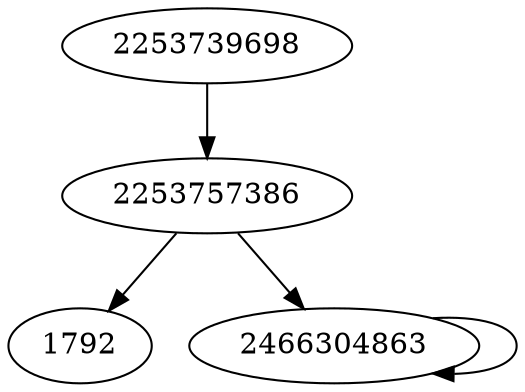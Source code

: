 digraph  {
1792;
2253757386;
2253739698;
2466304863;
2253757386 -> 2466304863;
2253757386 -> 1792;
2253739698 -> 2253757386;
2466304863 -> 2466304863;
}
